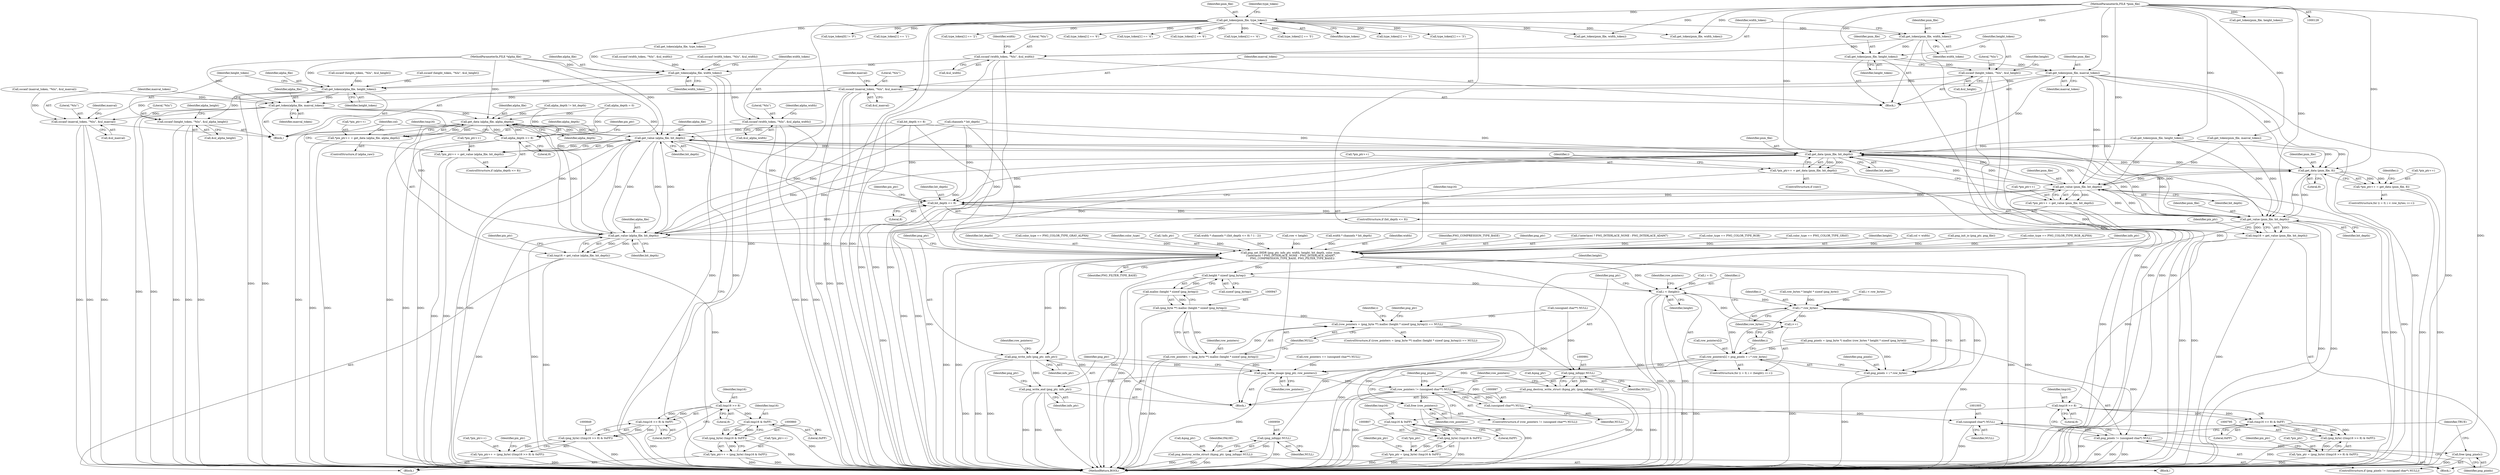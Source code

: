 digraph "1_Android_9d4853418ab2f754c2b63e091c29c5529b8b86ca_159@pointer" {
"1000301" [label="(Call,get_token(pnm_file, width_token))"];
"1000209" [label="(Call,get_token(pnm_file, type_token))"];
"1000129" [label="(MethodParameterIn,FILE *pnm_file)"];
"1000304" [label="(Call,sscanf (width_token, \"%lu\", &ul_width))"];
"1000527" [label="(Call,get_token(alpha_file, width_token))"];
"1000530" [label="(Call,sscanf (width_token, \"%lu\", &ul_alpha_width))"];
"1000546" [label="(Call,get_token(alpha_file, height_token))"];
"1000549" [label="(Call,sscanf (height_token, \"%lu\", &ul_alpha_height))"];
"1000565" [label="(Call,get_token(alpha_file, maxval_token))"];
"1000568" [label="(Call,sscanf (maxval_token, \"%lu\", &ul_maxval))"];
"1000822" [label="(Call,get_data (alpha_file, alpha_depth))"];
"1000818" [label="(Call,*pix_ptr++ = get_data (alpha_file, alpha_depth))"];
"1000827" [label="(Call,alpha_depth <= 8)"];
"1000834" [label="(Call,get_value (alpha_file, bit_depth))"];
"1000769" [label="(Call,get_data (pnm_file, bit_depth))"];
"1000736" [label="(Call,get_data (pnm_file, 8))"];
"1000732" [label="(Call,*pix_ptr++ = get_data (pnm_file, 8))"];
"1000781" [label="(Call,get_value (pnm_file, bit_depth))"];
"1000774" [label="(Call,bit_depth <= 8)"];
"1000788" [label="(Call,get_value (pnm_file, bit_depth))"];
"1000786" [label="(Call,tmp16 = get_value (pnm_file, bit_depth))"];
"1000797" [label="(Call,tmp16 >> 8)"];
"1000796" [label="(Call,(tmp16 >> 8) & 0xFF)"];
"1000794" [label="(Call,(png_byte) ((tmp16 >> 8) & 0xFF))"];
"1000791" [label="(Call,*pix_ptr = (png_byte) ((tmp16 >> 8) & 0xFF))"];
"1000808" [label="(Call,tmp16 & 0xFF)"];
"1000806" [label="(Call,(png_byte) (tmp16 & 0xFF))"];
"1000803" [label="(Call,*pix_ptr = (png_byte) (tmp16 & 0xFF))"];
"1000841" [label="(Call,get_value (alpha_file, bit_depth))"];
"1000839" [label="(Call,tmp16 = get_value (alpha_file, bit_depth))"];
"1000851" [label="(Call,tmp16 >> 8)"];
"1000850" [label="(Call,(tmp16 >> 8) & 0xFF)"];
"1000848" [label="(Call,(png_byte) ((tmp16 >> 8) & 0xFF))"];
"1000844" [label="(Call,*pix_ptr++ = (png_byte) ((tmp16 >> 8) & 0xFF))"];
"1000861" [label="(Call,tmp16 & 0xFF)"];
"1000859" [label="(Call,(png_byte) (tmp16 & 0xFF))"];
"1000855" [label="(Call,*pix_ptr++ = (png_byte) (tmp16 & 0xFF))"];
"1000918" [label="(Call,png_set_IHDR (png_ptr, info_ptr, width, height, bit_depth, color_type,\n (!interlace) ? PNG_INTERLACE_NONE : PNG_INTERLACE_ADAM7,\n    PNG_COMPRESSION_TYPE_BASE, PNG_FILTER_TYPE_BASE))"];
"1000932" [label="(Call,png_write_info (png_ptr, info_ptr))"];
"1000981" [label="(Call,png_write_image (png_ptr, row_pointers))"];
"1000984" [label="(Call,png_write_end (png_ptr, info_ptr))"];
"1000994" [label="(Call,row_pointers != (unsigned char**) NULL)"];
"1000999" [label="(Call,free (row_pointers))"];
"1000949" [label="(Call,height * sizeof (png_bytep))"];
"1000948" [label="(Call,malloc (height * sizeof (png_bytep)))"];
"1000946" [label="(Call,(png_byte **) malloc (height * sizeof (png_bytep)))"];
"1000943" [label="(Call,(row_pointers = (png_byte **) malloc (height * sizeof (png_bytep))) == NULL)"];
"1000958" [label="(Call,(png_infopp) NULL)"];
"1000955" [label="(Call,png_destroy_write_struct (&png_ptr, (png_infopp) NULL))"];
"1000990" [label="(Call,(png_infopp) NULL)"];
"1000987" [label="(Call,png_destroy_write_struct (&png_ptr, (png_infopp) NULL))"];
"1000996" [label="(Call,(unsigned char**) NULL)"];
"1001004" [label="(Call,(unsigned char*) NULL)"];
"1001002" [label="(Call,png_pixels != (unsigned char*) NULL)"];
"1001007" [label="(Call,free (png_pixels))"];
"1000944" [label="(Call,row_pointers = (png_byte **) malloc (height * sizeof (png_bytep)))"];
"1000967" [label="(Call,i < (height))"];
"1000978" [label="(Call,i * row_bytes)"];
"1000970" [label="(Call,i++)"];
"1000972" [label="(Call,row_pointers[i] = png_pixels + i * row_bytes)"];
"1000976" [label="(Call,png_pixels + i * row_bytes)"];
"1000777" [label="(Call,*pix_ptr++ = get_value (pnm_file, bit_depth))"];
"1000765" [label="(Call,*pix_ptr++ = get_data (pnm_file, bit_depth))"];
"1000830" [label="(Call,*pix_ptr++ = get_value (alpha_file, bit_depth))"];
"1000314" [label="(Call,get_token(pnm_file, height_token))"];
"1000317" [label="(Call,sscanf (height_token, \"%lu\", &ul_height))"];
"1000327" [label="(Call,get_token(pnm_file, maxval_token))"];
"1000330" [label="(Call,sscanf (maxval_token, \"%lu\", &ul_maxval))"];
"1000731" [label="(Identifier,i)"];
"1000307" [label="(Call,&ul_width)"];
"1000823" [label="(Identifier,alpha_file)"];
"1000686" [label="(Call,bit_depth <= 8)"];
"1000855" [label="(Call,*pix_ptr++ = (png_byte) (tmp16 & 0xFF))"];
"1000930" [label="(Identifier,PNG_COMPRESSION_TYPE_BASE)"];
"1000786" [label="(Call,tmp16 = get_value (pnm_file, bit_depth))"];
"1000693" [label="(Call,png_pixels = (png_byte *) malloc (row_bytes * height * sizeof (png_byte)))"];
"1000919" [label="(Identifier,png_ptr)"];
"1000129" [label="(MethodParameterIn,FILE *pnm_file)"];
"1000960" [label="(Identifier,NULL)"];
"1000829" [label="(Literal,8)"];
"1000330" [label="(Call,sscanf (maxval_token, \"%lu\", &ul_maxval))"];
"1000327" [label="(Call,get_token(pnm_file, maxval_token))"];
"1000550" [label="(Identifier,height_token)"];
"1000978" [label="(Call,i * row_bytes)"];
"1000799" [label="(Literal,8)"];
"1000925" [label="(Call,(!interlace) ? PNG_INTERLACE_NONE : PNG_INTERLACE_ADAM7)"];
"1000302" [label="(Identifier,pnm_file)"];
"1000782" [label="(Identifier,pnm_file)"];
"1000640" [label="(Call,color_type == PNG_COLOR_TYPE_RGB)"];
"1000787" [label="(Identifier,tmp16)"];
"1000532" [label="(Literal,\"%lu\")"];
"1000765" [label="(Call,*pix_ptr++ = get_data (pnm_file, bit_depth))"];
"1000780" [label="(Identifier,pix_ptr)"];
"1000415" [label="(Call,sscanf (height_token, \"%lu\", &ul_height))"];
"1000210" [label="(Identifier,pnm_file)"];
"1000551" [label="(Literal,\"%lu\")"];
"1000783" [label="(Identifier,bit_depth)"];
"1000624" [label="(Call,color_type == PNG_COLOR_TYPE_GRAY)"];
"1000932" [label="(Call,png_write_info (png_ptr, info_ptr))"];
"1000993" [label="(ControlStructure,if (row_pointers != (unsigned char**) NULL))"];
"1000566" [label="(Identifier,alpha_file)"];
"1000727" [label="(Call,i < row_bytes)"];
"1000922" [label="(Identifier,height)"];
"1000990" [label="(Call,(png_infopp) NULL)"];
"1000859" [label="(Call,(png_byte) (tmp16 & 0xFF))"];
"1000528" [label="(Identifier,alpha_file)"];
"1000531" [label="(Identifier,width_token)"];
"1000844" [label="(Call,*pix_ptr++ = (png_byte) ((tmp16 >> 8) & 0xFF))"];
"1000963" [label="(ControlStructure,for (i = 0; i < (height); i++))"];
"1000336" [label="(Identifier,maxval)"];
"1000785" [label="(Block,)"];
"1000847" [label="(Identifier,pix_ptr)"];
"1000723" [label="(ControlStructure,for (i = 0; i < row_bytes; i++))"];
"1000950" [label="(Identifier,height)"];
"1000862" [label="(Identifier,tmp16)"];
"1000794" [label="(Call,(png_byte) ((tmp16 >> 8) & 0xFF))"];
"1000301" [label="(Call,get_token(pnm_file, width_token))"];
"1000949" [label="(Call,height * sizeof (png_bytep))"];
"1000937" [label="(Identifier,row_pointers)"];
"1000328" [label="(Identifier,pnm_file)"];
"1000778" [label="(Call,*pix_ptr++)"];
"1000944" [label="(Call,row_pointers = (png_byte **) malloc (height * sizeof (png_bytep)))"];
"1000568" [label="(Call,sscanf (maxval_token, \"%lu\", &ul_maxval))"];
"1000314" [label="(Call,get_token(pnm_file, height_token))"];
"1000736" [label="(Call,get_data (pnm_file, 8))"];
"1000527" [label="(Call,get_token(alpha_file, width_token))"];
"1001000" [label="(Identifier,row_pointers)"];
"1000999" [label="(Call,free (row_pointers))"];
"1000215" [label="(Identifier,type_token)"];
"1000934" [label="(Identifier,info_ptr)"];
"1000852" [label="(Identifier,tmp16)"];
"1001007" [label="(Call,free (png_pixels))"];
"1000968" [label="(Identifier,i)"];
"1000774" [label="(Call,bit_depth <= 8)"];
"1000790" [label="(Identifier,bit_depth)"];
"1000836" [label="(Identifier,bit_depth)"];
"1001011" [label="(MethodReturn,BOOL)"];
"1000839" [label="(Call,tmp16 = get_value (alpha_file, bit_depth))"];
"1000971" [label="(Identifier,i)"];
"1000320" [label="(Call,&ul_height)"];
"1000248" [label="(Call,sscanf (width_token, \"%lu\", &ul_width))"];
"1000733" [label="(Call,*pix_ptr++)"];
"1000970" [label="(Call,i++)"];
"1000809" [label="(Identifier,tmp16)"];
"1000791" [label="(Call,*pix_ptr = (png_byte) ((tmp16 >> 8) & 0xFF))"];
"1000261" [label="(Call,sscanf (height_token, \"%lu\", &ul_height))"];
"1000972" [label="(Call,row_pointers[i] = png_pixels + i * row_bytes)"];
"1000318" [label="(Identifier,height_token)"];
"1000955" [label="(Call,png_destroy_write_struct (&png_ptr, (png_infopp) NULL))"];
"1000258" [label="(Call,get_token(pnm_file, height_token))"];
"1000763" [label="(ControlStructure,if (raw))"];
"1000838" [label="(Block,)"];
"1000536" [label="(Identifier,alpha_width)"];
"1000831" [label="(Call,*pix_ptr++)"];
"1000933" [label="(Identifier,png_ptr)"];
"1000974" [label="(Identifier,row_pointers)"];
"1000213" [label="(Call,type_token[0] != 'P')"];
"1000323" [label="(Identifier,height)"];
"1000306" [label="(Literal,\"%lu\")"];
"1000224" [label="(Call,type_token[1] == '1')"];
"1000810" [label="(Literal,0xFF)"];
"1000555" [label="(Identifier,alpha_height)"];
"1000854" [label="(Literal,0xFF)"];
"1000766" [label="(Call,*pix_ptr++)"];
"1000552" [label="(Call,&ul_alpha_height)"];
"1000982" [label="(Identifier,png_ptr)"];
"1000828" [label="(Identifier,alpha_depth)"];
"1000987" [label="(Call,png_destroy_write_struct (&png_ptr, (png_infopp) NULL))"];
"1000304" [label="(Call,sscanf (width_token, \"%lu\", &ul_width))"];
"1000981" [label="(Call,png_write_image (png_ptr, row_pointers))"];
"1000548" [label="(Identifier,height_token)"];
"1000737" [label="(Identifier,pnm_file)"];
"1000745" [label="(Call,col < width)"];
"1001002" [label="(Call,png_pixels != (unsigned char*) NULL)"];
"1000529" [label="(Identifier,width_token)"];
"1000845" [label="(Call,*pix_ptr++)"];
"1000775" [label="(Identifier,bit_depth)"];
"1000773" [label="(ControlStructure,if (bit_depth <= 8))"];
"1000402" [label="(Call,sscanf (width_token, \"%lu\", &ul_width))"];
"1000331" [label="(Identifier,maxval_token)"];
"1000777" [label="(Call,*pix_ptr++ = get_value (pnm_file, bit_depth))"];
"1000673" [label="(Call,channels * bit_depth)"];
"1000861" [label="(Call,tmp16 & 0xFF)"];
"1000546" [label="(Call,get_token(alpha_file, height_token))"];
"1000983" [label="(Identifier,row_pointers)"];
"1000942" [label="(ControlStructure,if ((row_pointers = (png_byte **) malloc (height * sizeof (png_bytep))) == NULL))"];
"1000998" [label="(Identifier,NULL)"];
"1000915" [label="(Call,png_init_io (png_ptr, png_file))"];
"1000648" [label="(Call,color_type == PNG_COLOR_TYPE_RGB_ALPHA)"];
"1000945" [label="(Identifier,row_pointers)"];
"1000428" [label="(Call,sscanf (maxval_token, \"%lu\", &ul_maxval))"];
"1000134" [label="(Block,)"];
"1000315" [label="(Identifier,pnm_file)"];
"1000995" [label="(Identifier,row_pointers)"];
"1001006" [label="(Identifier,NULL)"];
"1000822" [label="(Call,get_data (alpha_file, alpha_depth))"];
"1000827" [label="(Call,alpha_depth <= 8)"];
"1000280" [label="(Call,type_token[1] == '2')"];
"1000290" [label="(Block,)"];
"1000425" [label="(Call,get_token(pnm_file, maxval_token))"];
"1000863" [label="(Literal,0xFF)"];
"1000399" [label="(Call,get_token(pnm_file, width_token))"];
"1000833" [label="(Identifier,pix_ptr)"];
"1000965" [label="(Identifier,i)"];
"1000841" [label="(Call,get_value (alpha_file, bit_depth))"];
"1000316" [label="(Identifier,height_token)"];
"1000305" [label="(Identifier,width_token)"];
"1000980" [label="(Identifier,row_bytes)"];
"1000826" [label="(ControlStructure,if (alpha_depth <= 8))"];
"1000976" [label="(Call,png_pixels + i * row_bytes)"];
"1000979" [label="(Identifier,i)"];
"1000303" [label="(Identifier,width_token)"];
"1000804" [label="(Call,*pix_ptr)"];
"1000850" [label="(Call,(tmp16 >> 8) & 0xFF)"];
"1000946" [label="(Call,(png_byte **) malloc (height * sizeof (png_bytep)))"];
"1000840" [label="(Identifier,tmp16)"];
"1000383" [label="(Call,type_token[1] == '6')"];
"1000920" [label="(Identifier,info_ptr)"];
"1000229" [label="(Call,type_token[1] == '4')"];
"1001008" [label="(Identifier,png_pixels)"];
"1000412" [label="(Call,get_token(pnm_file, height_token))"];
"1000808" [label="(Call,tmp16 & 0xFF)"];
"1000989" [label="(Identifier,png_ptr)"];
"1000698" [label="(Call,row_bytes * height * sizeof (png_byte))"];
"1000192" [label="(Call,alpha_depth = 0)"];
"1000332" [label="(Literal,\"%lu\")"];
"1000818" [label="(Call,*pix_ptr++ = get_data (alpha_file, alpha_depth))"];
"1000948" [label="(Call,malloc (height * sizeof (png_bytep)))"];
"1000834" [label="(Call,get_value (alpha_file, bit_depth))"];
"1000986" [label="(Identifier,info_ptr)"];
"1000967" [label="(Call,i < (height))"];
"1000245" [label="(Call,get_token(pnm_file, width_token))"];
"1000533" [label="(Call,&ul_alpha_width)"];
"1000391" [label="(Call,type_token[1] == '6')"];
"1000953" [label="(Identifier,NULL)"];
"1000131" [label="(MethodParameterIn,FILE *alpha_file)"];
"1000761" [label="(Identifier,i)"];
"1000789" [label="(Identifier,pnm_file)"];
"1000951" [label="(Call,sizeof (png_bytep))"];
"1000793" [label="(Identifier,pix_ptr)"];
"1000848" [label="(Call,(png_byte) ((tmp16 >> 8) & 0xFF))"];
"1000992" [label="(Identifier,NULL)"];
"1000923" [label="(Identifier,bit_depth)"];
"1000632" [label="(Call,color_type == PNG_COLOR_TYPE_GRAY_ALPHA)"];
"1000816" [label="(ControlStructure,if (alpha_raw))"];
"1000549" [label="(Call,sscanf (height_token, \"%lu\", &ul_alpha_height))"];
"1000856" [label="(Call,*pix_ptr++)"];
"1000769" [label="(Call,get_data (pnm_file, bit_depth))"];
"1000788" [label="(Call,get_value (pnm_file, bit_depth))"];
"1000798" [label="(Identifier,tmp16)"];
"1000792" [label="(Call,*pix_ptr)"];
"1000924" [label="(Identifier,color_type)"];
"1000918" [label="(Call,png_set_IHDR (png_ptr, info_ptr, width, height, bit_depth, color_type,\n (!interlace) ? PNG_INTERLACE_NONE : PNG_INTERLACE_ADAM7,\n    PNG_COMPRESSION_TYPE_BASE, PNG_FILTER_TYPE_BASE))"];
"1000237" [label="(Call,type_token[1] == '4')"];
"1000209" [label="(Call,get_token(pnm_file, type_token))"];
"1000882" [label="(Call,!info_ptr)"];
"1001001" [label="(ControlStructure,if (png_pixels != (unsigned char*) NULL))"];
"1000835" [label="(Identifier,alpha_file)"];
"1000530" [label="(Call,sscanf (width_token, \"%lu\", &ul_alpha_width))"];
"1000977" [label="(Identifier,png_pixels)"];
"1000285" [label="(Call,type_token[1] == '5')"];
"1000853" [label="(Literal,8)"];
"1000988" [label="(Call,&png_ptr)"];
"1000800" [label="(Literal,0xFF)"];
"1000943" [label="(Call,(row_pointers = (png_byte **) malloc (height * sizeof (png_bytep))) == NULL)"];
"1000770" [label="(Identifier,pnm_file)"];
"1000858" [label="(Identifier,pix_ptr)"];
"1000570" [label="(Literal,\"%lu\")"];
"1000614" [label="(Call,alpha_depth != bit_depth)"];
"1000681" [label="(Call,width * channels * ((bit_depth <= 8) ? 1 : 2))"];
"1000211" [label="(Identifier,type_token)"];
"1000985" [label="(Identifier,png_ptr)"];
"1000494" [label="(Call,get_token(alpha_file, type_token))"];
"1000732" [label="(Call,*pix_ptr++ = get_data (pnm_file, 8))"];
"1001010" [label="(Identifier,TRUE)"];
"1000574" [label="(Identifier,maxval)"];
"1000519" [label="(Block,)"];
"1000317" [label="(Call,sscanf (height_token, \"%lu\", &ul_height))"];
"1000567" [label="(Identifier,maxval_token)"];
"1000958" [label="(Call,(png_infopp) NULL)"];
"1000329" [label="(Identifier,maxval_token)"];
"1000796" [label="(Call,(tmp16 >> 8) & 0xFF)"];
"1000806" [label="(Call,(png_byte) (tmp16 & 0xFF))"];
"1000803" [label="(Call,*pix_ptr = (png_byte) (tmp16 & 0xFF))"];
"1000984" [label="(Call,png_write_end (png_ptr, info_ptr))"];
"1000851" [label="(Call,tmp16 >> 8)"];
"1000714" [label="(Call,row < height)"];
"1000964" [label="(Call,i = 0)"];
"1000571" [label="(Call,&ul_maxval)"];
"1000936" [label="(Call,row_pointers == (unsigned char**) NULL)"];
"1000973" [label="(Call,row_pointers[i])"];
"1000962" [label="(Identifier,FALSE)"];
"1001003" [label="(Identifier,png_pixels)"];
"1000671" [label="(Call,width * channels * bit_depth)"];
"1000310" [label="(Identifier,width)"];
"1000797" [label="(Call,tmp16 >> 8)"];
"1000565" [label="(Call,get_token(alpha_file, maxval_token))"];
"1000819" [label="(Call,*pix_ptr++)"];
"1000771" [label="(Identifier,bit_depth)"];
"1000957" [label="(Identifier,png_ptr)"];
"1000293" [label="(Call,type_token[1] == '5')"];
"1000378" [label="(Call,type_token[1] == '3')"];
"1000931" [label="(Identifier,PNG_FILTER_TYPE_BASE)"];
"1000547" [label="(Identifier,alpha_file)"];
"1000830" [label="(Call,*pix_ptr++ = get_value (alpha_file, bit_depth))"];
"1000843" [label="(Identifier,bit_depth)"];
"1000319" [label="(Literal,\"%lu\")"];
"1000749" [label="(Identifier,col)"];
"1000333" [label="(Call,&ul_maxval)"];
"1000824" [label="(Identifier,alpha_depth)"];
"1000996" [label="(Call,(unsigned char**) NULL)"];
"1000842" [label="(Identifier,alpha_file)"];
"1000994" [label="(Call,row_pointers != (unsigned char**) NULL)"];
"1000738" [label="(Literal,8)"];
"1000802" [label="(Identifier,pix_ptr)"];
"1000954" [label="(Block,)"];
"1000938" [label="(Call,(unsigned char**) NULL)"];
"1000921" [label="(Identifier,width)"];
"1000956" [label="(Call,&png_ptr)"];
"1000969" [label="(Identifier,height)"];
"1000781" [label="(Call,get_value (pnm_file, bit_depth))"];
"1000812" [label="(Identifier,pix_ptr)"];
"1001004" [label="(Call,(unsigned char*) NULL)"];
"1000569" [label="(Identifier,maxval_token)"];
"1000776" [label="(Literal,8)"];
"1000301" -> "1000290"  [label="AST: "];
"1000301" -> "1000303"  [label="CFG: "];
"1000302" -> "1000301"  [label="AST: "];
"1000303" -> "1000301"  [label="AST: "];
"1000305" -> "1000301"  [label="CFG: "];
"1000301" -> "1001011"  [label="DDG: "];
"1000209" -> "1000301"  [label="DDG: "];
"1000129" -> "1000301"  [label="DDG: "];
"1000301" -> "1000304"  [label="DDG: "];
"1000301" -> "1000314"  [label="DDG: "];
"1000209" -> "1000134"  [label="AST: "];
"1000209" -> "1000211"  [label="CFG: "];
"1000210" -> "1000209"  [label="AST: "];
"1000211" -> "1000209"  [label="AST: "];
"1000215" -> "1000209"  [label="CFG: "];
"1000209" -> "1001011"  [label="DDG: "];
"1000209" -> "1001011"  [label="DDG: "];
"1000209" -> "1001011"  [label="DDG: "];
"1000129" -> "1000209"  [label="DDG: "];
"1000209" -> "1000213"  [label="DDG: "];
"1000209" -> "1000224"  [label="DDG: "];
"1000209" -> "1000229"  [label="DDG: "];
"1000209" -> "1000237"  [label="DDG: "];
"1000209" -> "1000245"  [label="DDG: "];
"1000209" -> "1000280"  [label="DDG: "];
"1000209" -> "1000285"  [label="DDG: "];
"1000209" -> "1000293"  [label="DDG: "];
"1000209" -> "1000378"  [label="DDG: "];
"1000209" -> "1000383"  [label="DDG: "];
"1000209" -> "1000391"  [label="DDG: "];
"1000209" -> "1000399"  [label="DDG: "];
"1000209" -> "1000494"  [label="DDG: "];
"1000129" -> "1000128"  [label="AST: "];
"1000129" -> "1001011"  [label="DDG: "];
"1000129" -> "1000245"  [label="DDG: "];
"1000129" -> "1000258"  [label="DDG: "];
"1000129" -> "1000314"  [label="DDG: "];
"1000129" -> "1000327"  [label="DDG: "];
"1000129" -> "1000399"  [label="DDG: "];
"1000129" -> "1000412"  [label="DDG: "];
"1000129" -> "1000425"  [label="DDG: "];
"1000129" -> "1000736"  [label="DDG: "];
"1000129" -> "1000769"  [label="DDG: "];
"1000129" -> "1000781"  [label="DDG: "];
"1000129" -> "1000788"  [label="DDG: "];
"1000304" -> "1000290"  [label="AST: "];
"1000304" -> "1000307"  [label="CFG: "];
"1000305" -> "1000304"  [label="AST: "];
"1000306" -> "1000304"  [label="AST: "];
"1000307" -> "1000304"  [label="AST: "];
"1000310" -> "1000304"  [label="CFG: "];
"1000304" -> "1001011"  [label="DDG: "];
"1000304" -> "1001011"  [label="DDG: "];
"1000304" -> "1001011"  [label="DDG: "];
"1000304" -> "1000527"  [label="DDG: "];
"1000527" -> "1000519"  [label="AST: "];
"1000527" -> "1000529"  [label="CFG: "];
"1000528" -> "1000527"  [label="AST: "];
"1000529" -> "1000527"  [label="AST: "];
"1000531" -> "1000527"  [label="CFG: "];
"1000527" -> "1001011"  [label="DDG: "];
"1000527" -> "1001011"  [label="DDG: "];
"1000494" -> "1000527"  [label="DDG: "];
"1000131" -> "1000527"  [label="DDG: "];
"1000402" -> "1000527"  [label="DDG: "];
"1000248" -> "1000527"  [label="DDG: "];
"1000527" -> "1000530"  [label="DDG: "];
"1000527" -> "1000546"  [label="DDG: "];
"1000530" -> "1000519"  [label="AST: "];
"1000530" -> "1000533"  [label="CFG: "];
"1000531" -> "1000530"  [label="AST: "];
"1000532" -> "1000530"  [label="AST: "];
"1000533" -> "1000530"  [label="AST: "];
"1000536" -> "1000530"  [label="CFG: "];
"1000530" -> "1001011"  [label="DDG: "];
"1000530" -> "1001011"  [label="DDG: "];
"1000530" -> "1001011"  [label="DDG: "];
"1000546" -> "1000519"  [label="AST: "];
"1000546" -> "1000548"  [label="CFG: "];
"1000547" -> "1000546"  [label="AST: "];
"1000548" -> "1000546"  [label="AST: "];
"1000550" -> "1000546"  [label="CFG: "];
"1000546" -> "1001011"  [label="DDG: "];
"1000546" -> "1001011"  [label="DDG: "];
"1000131" -> "1000546"  [label="DDG: "];
"1000317" -> "1000546"  [label="DDG: "];
"1000415" -> "1000546"  [label="DDG: "];
"1000261" -> "1000546"  [label="DDG: "];
"1000546" -> "1000549"  [label="DDG: "];
"1000546" -> "1000565"  [label="DDG: "];
"1000549" -> "1000519"  [label="AST: "];
"1000549" -> "1000552"  [label="CFG: "];
"1000550" -> "1000549"  [label="AST: "];
"1000551" -> "1000549"  [label="AST: "];
"1000552" -> "1000549"  [label="AST: "];
"1000555" -> "1000549"  [label="CFG: "];
"1000549" -> "1001011"  [label="DDG: "];
"1000549" -> "1001011"  [label="DDG: "];
"1000549" -> "1001011"  [label="DDG: "];
"1000565" -> "1000519"  [label="AST: "];
"1000565" -> "1000567"  [label="CFG: "];
"1000566" -> "1000565"  [label="AST: "];
"1000567" -> "1000565"  [label="AST: "];
"1000569" -> "1000565"  [label="CFG: "];
"1000565" -> "1001011"  [label="DDG: "];
"1000565" -> "1001011"  [label="DDG: "];
"1000131" -> "1000565"  [label="DDG: "];
"1000330" -> "1000565"  [label="DDG: "];
"1000428" -> "1000565"  [label="DDG: "];
"1000565" -> "1000568"  [label="DDG: "];
"1000565" -> "1000822"  [label="DDG: "];
"1000565" -> "1000834"  [label="DDG: "];
"1000565" -> "1000841"  [label="DDG: "];
"1000568" -> "1000519"  [label="AST: "];
"1000568" -> "1000571"  [label="CFG: "];
"1000569" -> "1000568"  [label="AST: "];
"1000570" -> "1000568"  [label="AST: "];
"1000571" -> "1000568"  [label="AST: "];
"1000574" -> "1000568"  [label="CFG: "];
"1000568" -> "1001011"  [label="DDG: "];
"1000568" -> "1001011"  [label="DDG: "];
"1000568" -> "1001011"  [label="DDG: "];
"1000330" -> "1000568"  [label="DDG: "];
"1000428" -> "1000568"  [label="DDG: "];
"1000822" -> "1000818"  [label="AST: "];
"1000822" -> "1000824"  [label="CFG: "];
"1000823" -> "1000822"  [label="AST: "];
"1000824" -> "1000822"  [label="AST: "];
"1000818" -> "1000822"  [label="CFG: "];
"1000822" -> "1001011"  [label="DDG: "];
"1000822" -> "1001011"  [label="DDG: "];
"1000822" -> "1000818"  [label="DDG: "];
"1000822" -> "1000818"  [label="DDG: "];
"1000834" -> "1000822"  [label="DDG: "];
"1000841" -> "1000822"  [label="DDG: "];
"1000131" -> "1000822"  [label="DDG: "];
"1000614" -> "1000822"  [label="DDG: "];
"1000827" -> "1000822"  [label="DDG: "];
"1000192" -> "1000822"  [label="DDG: "];
"1000822" -> "1000827"  [label="DDG: "];
"1000822" -> "1000834"  [label="DDG: "];
"1000822" -> "1000841"  [label="DDG: "];
"1000818" -> "1000816"  [label="AST: "];
"1000819" -> "1000818"  [label="AST: "];
"1000749" -> "1000818"  [label="CFG: "];
"1000818" -> "1001011"  [label="DDG: "];
"1000818" -> "1001011"  [label="DDG: "];
"1000827" -> "1000826"  [label="AST: "];
"1000827" -> "1000829"  [label="CFG: "];
"1000828" -> "1000827"  [label="AST: "];
"1000829" -> "1000827"  [label="AST: "];
"1000833" -> "1000827"  [label="CFG: "];
"1000840" -> "1000827"  [label="CFG: "];
"1000827" -> "1001011"  [label="DDG: "];
"1000827" -> "1001011"  [label="DDG: "];
"1000614" -> "1000827"  [label="DDG: "];
"1000192" -> "1000827"  [label="DDG: "];
"1000834" -> "1000830"  [label="AST: "];
"1000834" -> "1000836"  [label="CFG: "];
"1000835" -> "1000834"  [label="AST: "];
"1000836" -> "1000834"  [label="AST: "];
"1000830" -> "1000834"  [label="CFG: "];
"1000834" -> "1001011"  [label="DDG: "];
"1000834" -> "1001011"  [label="DDG: "];
"1000834" -> "1000769"  [label="DDG: "];
"1000834" -> "1000774"  [label="DDG: "];
"1000834" -> "1000830"  [label="DDG: "];
"1000834" -> "1000830"  [label="DDG: "];
"1000841" -> "1000834"  [label="DDG: "];
"1000841" -> "1000834"  [label="DDG: "];
"1000131" -> "1000834"  [label="DDG: "];
"1000781" -> "1000834"  [label="DDG: "];
"1000788" -> "1000834"  [label="DDG: "];
"1000673" -> "1000834"  [label="DDG: "];
"1000686" -> "1000834"  [label="DDG: "];
"1000769" -> "1000834"  [label="DDG: "];
"1000834" -> "1000841"  [label="DDG: "];
"1000834" -> "1000841"  [label="DDG: "];
"1000834" -> "1000918"  [label="DDG: "];
"1000769" -> "1000765"  [label="AST: "];
"1000769" -> "1000771"  [label="CFG: "];
"1000770" -> "1000769"  [label="AST: "];
"1000771" -> "1000769"  [label="AST: "];
"1000765" -> "1000769"  [label="CFG: "];
"1000769" -> "1001011"  [label="DDG: "];
"1000769" -> "1001011"  [label="DDG: "];
"1000769" -> "1000736"  [label="DDG: "];
"1000769" -> "1000765"  [label="DDG: "];
"1000769" -> "1000765"  [label="DDG: "];
"1000258" -> "1000769"  [label="DDG: "];
"1000788" -> "1000769"  [label="DDG: "];
"1000788" -> "1000769"  [label="DDG: "];
"1000327" -> "1000769"  [label="DDG: "];
"1000736" -> "1000769"  [label="DDG: "];
"1000781" -> "1000769"  [label="DDG: "];
"1000781" -> "1000769"  [label="DDG: "];
"1000425" -> "1000769"  [label="DDG: "];
"1000841" -> "1000769"  [label="DDG: "];
"1000673" -> "1000769"  [label="DDG: "];
"1000686" -> "1000769"  [label="DDG: "];
"1000769" -> "1000774"  [label="DDG: "];
"1000769" -> "1000781"  [label="DDG: "];
"1000769" -> "1000788"  [label="DDG: "];
"1000769" -> "1000841"  [label="DDG: "];
"1000769" -> "1000918"  [label="DDG: "];
"1000736" -> "1000732"  [label="AST: "];
"1000736" -> "1000738"  [label="CFG: "];
"1000737" -> "1000736"  [label="AST: "];
"1000738" -> "1000736"  [label="AST: "];
"1000732" -> "1000736"  [label="CFG: "];
"1000736" -> "1001011"  [label="DDG: "];
"1000736" -> "1000732"  [label="DDG: "];
"1000736" -> "1000732"  [label="DDG: "];
"1000258" -> "1000736"  [label="DDG: "];
"1000788" -> "1000736"  [label="DDG: "];
"1000327" -> "1000736"  [label="DDG: "];
"1000781" -> "1000736"  [label="DDG: "];
"1000425" -> "1000736"  [label="DDG: "];
"1000736" -> "1000781"  [label="DDG: "];
"1000736" -> "1000788"  [label="DDG: "];
"1000732" -> "1000723"  [label="AST: "];
"1000733" -> "1000732"  [label="AST: "];
"1000731" -> "1000732"  [label="CFG: "];
"1000732" -> "1001011"  [label="DDG: "];
"1000732" -> "1001011"  [label="DDG: "];
"1000781" -> "1000777"  [label="AST: "];
"1000781" -> "1000783"  [label="CFG: "];
"1000782" -> "1000781"  [label="AST: "];
"1000783" -> "1000781"  [label="AST: "];
"1000777" -> "1000781"  [label="CFG: "];
"1000781" -> "1001011"  [label="DDG: "];
"1000781" -> "1001011"  [label="DDG: "];
"1000781" -> "1000774"  [label="DDG: "];
"1000781" -> "1000777"  [label="DDG: "];
"1000781" -> "1000777"  [label="DDG: "];
"1000258" -> "1000781"  [label="DDG: "];
"1000788" -> "1000781"  [label="DDG: "];
"1000327" -> "1000781"  [label="DDG: "];
"1000425" -> "1000781"  [label="DDG: "];
"1000774" -> "1000781"  [label="DDG: "];
"1000781" -> "1000788"  [label="DDG: "];
"1000781" -> "1000841"  [label="DDG: "];
"1000781" -> "1000918"  [label="DDG: "];
"1000774" -> "1000773"  [label="AST: "];
"1000774" -> "1000776"  [label="CFG: "];
"1000775" -> "1000774"  [label="AST: "];
"1000776" -> "1000774"  [label="AST: "];
"1000780" -> "1000774"  [label="CFG: "];
"1000787" -> "1000774"  [label="CFG: "];
"1000774" -> "1001011"  [label="DDG: "];
"1000841" -> "1000774"  [label="DDG: "];
"1000788" -> "1000774"  [label="DDG: "];
"1000673" -> "1000774"  [label="DDG: "];
"1000686" -> "1000774"  [label="DDG: "];
"1000774" -> "1000788"  [label="DDG: "];
"1000788" -> "1000786"  [label="AST: "];
"1000788" -> "1000790"  [label="CFG: "];
"1000789" -> "1000788"  [label="AST: "];
"1000790" -> "1000788"  [label="AST: "];
"1000786" -> "1000788"  [label="CFG: "];
"1000788" -> "1001011"  [label="DDG: "];
"1000788" -> "1001011"  [label="DDG: "];
"1000788" -> "1000786"  [label="DDG: "];
"1000788" -> "1000786"  [label="DDG: "];
"1000258" -> "1000788"  [label="DDG: "];
"1000327" -> "1000788"  [label="DDG: "];
"1000425" -> "1000788"  [label="DDG: "];
"1000788" -> "1000841"  [label="DDG: "];
"1000788" -> "1000918"  [label="DDG: "];
"1000786" -> "1000785"  [label="AST: "];
"1000787" -> "1000786"  [label="AST: "];
"1000793" -> "1000786"  [label="CFG: "];
"1000786" -> "1001011"  [label="DDG: "];
"1000786" -> "1000797"  [label="DDG: "];
"1000797" -> "1000796"  [label="AST: "];
"1000797" -> "1000799"  [label="CFG: "];
"1000798" -> "1000797"  [label="AST: "];
"1000799" -> "1000797"  [label="AST: "];
"1000800" -> "1000797"  [label="CFG: "];
"1000797" -> "1000796"  [label="DDG: "];
"1000797" -> "1000796"  [label="DDG: "];
"1000797" -> "1000808"  [label="DDG: "];
"1000796" -> "1000794"  [label="AST: "];
"1000796" -> "1000800"  [label="CFG: "];
"1000800" -> "1000796"  [label="AST: "];
"1000794" -> "1000796"  [label="CFG: "];
"1000796" -> "1001011"  [label="DDG: "];
"1000796" -> "1000794"  [label="DDG: "];
"1000796" -> "1000794"  [label="DDG: "];
"1000794" -> "1000791"  [label="AST: "];
"1000795" -> "1000794"  [label="AST: "];
"1000791" -> "1000794"  [label="CFG: "];
"1000794" -> "1001011"  [label="DDG: "];
"1000794" -> "1000791"  [label="DDG: "];
"1000791" -> "1000785"  [label="AST: "];
"1000792" -> "1000791"  [label="AST: "];
"1000802" -> "1000791"  [label="CFG: "];
"1000791" -> "1001011"  [label="DDG: "];
"1000808" -> "1000806"  [label="AST: "];
"1000808" -> "1000810"  [label="CFG: "];
"1000809" -> "1000808"  [label="AST: "];
"1000810" -> "1000808"  [label="AST: "];
"1000806" -> "1000808"  [label="CFG: "];
"1000808" -> "1001011"  [label="DDG: "];
"1000808" -> "1000806"  [label="DDG: "];
"1000808" -> "1000806"  [label="DDG: "];
"1000806" -> "1000803"  [label="AST: "];
"1000807" -> "1000806"  [label="AST: "];
"1000803" -> "1000806"  [label="CFG: "];
"1000806" -> "1001011"  [label="DDG: "];
"1000806" -> "1000803"  [label="DDG: "];
"1000803" -> "1000785"  [label="AST: "];
"1000804" -> "1000803"  [label="AST: "];
"1000812" -> "1000803"  [label="CFG: "];
"1000803" -> "1001011"  [label="DDG: "];
"1000803" -> "1001011"  [label="DDG: "];
"1000841" -> "1000839"  [label="AST: "];
"1000841" -> "1000843"  [label="CFG: "];
"1000842" -> "1000841"  [label="AST: "];
"1000843" -> "1000841"  [label="AST: "];
"1000839" -> "1000841"  [label="CFG: "];
"1000841" -> "1001011"  [label="DDG: "];
"1000841" -> "1001011"  [label="DDG: "];
"1000841" -> "1000839"  [label="DDG: "];
"1000841" -> "1000839"  [label="DDG: "];
"1000131" -> "1000841"  [label="DDG: "];
"1000673" -> "1000841"  [label="DDG: "];
"1000686" -> "1000841"  [label="DDG: "];
"1000841" -> "1000918"  [label="DDG: "];
"1000839" -> "1000838"  [label="AST: "];
"1000840" -> "1000839"  [label="AST: "];
"1000847" -> "1000839"  [label="CFG: "];
"1000839" -> "1001011"  [label="DDG: "];
"1000839" -> "1000851"  [label="DDG: "];
"1000851" -> "1000850"  [label="AST: "];
"1000851" -> "1000853"  [label="CFG: "];
"1000852" -> "1000851"  [label="AST: "];
"1000853" -> "1000851"  [label="AST: "];
"1000854" -> "1000851"  [label="CFG: "];
"1000851" -> "1000850"  [label="DDG: "];
"1000851" -> "1000850"  [label="DDG: "];
"1000851" -> "1000861"  [label="DDG: "];
"1000850" -> "1000848"  [label="AST: "];
"1000850" -> "1000854"  [label="CFG: "];
"1000854" -> "1000850"  [label="AST: "];
"1000848" -> "1000850"  [label="CFG: "];
"1000850" -> "1001011"  [label="DDG: "];
"1000850" -> "1000848"  [label="DDG: "];
"1000850" -> "1000848"  [label="DDG: "];
"1000848" -> "1000844"  [label="AST: "];
"1000849" -> "1000848"  [label="AST: "];
"1000844" -> "1000848"  [label="CFG: "];
"1000848" -> "1001011"  [label="DDG: "];
"1000848" -> "1000844"  [label="DDG: "];
"1000844" -> "1000838"  [label="AST: "];
"1000845" -> "1000844"  [label="AST: "];
"1000858" -> "1000844"  [label="CFG: "];
"1000844" -> "1001011"  [label="DDG: "];
"1000861" -> "1000859"  [label="AST: "];
"1000861" -> "1000863"  [label="CFG: "];
"1000862" -> "1000861"  [label="AST: "];
"1000863" -> "1000861"  [label="AST: "];
"1000859" -> "1000861"  [label="CFG: "];
"1000861" -> "1001011"  [label="DDG: "];
"1000861" -> "1000859"  [label="DDG: "];
"1000861" -> "1000859"  [label="DDG: "];
"1000859" -> "1000855"  [label="AST: "];
"1000860" -> "1000859"  [label="AST: "];
"1000855" -> "1000859"  [label="CFG: "];
"1000859" -> "1001011"  [label="DDG: "];
"1000859" -> "1000855"  [label="DDG: "];
"1000855" -> "1000838"  [label="AST: "];
"1000856" -> "1000855"  [label="AST: "];
"1000749" -> "1000855"  [label="CFG: "];
"1000855" -> "1001011"  [label="DDG: "];
"1000855" -> "1001011"  [label="DDG: "];
"1000918" -> "1000134"  [label="AST: "];
"1000918" -> "1000931"  [label="CFG: "];
"1000919" -> "1000918"  [label="AST: "];
"1000920" -> "1000918"  [label="AST: "];
"1000921" -> "1000918"  [label="AST: "];
"1000922" -> "1000918"  [label="AST: "];
"1000923" -> "1000918"  [label="AST: "];
"1000924" -> "1000918"  [label="AST: "];
"1000925" -> "1000918"  [label="AST: "];
"1000930" -> "1000918"  [label="AST: "];
"1000931" -> "1000918"  [label="AST: "];
"1000933" -> "1000918"  [label="CFG: "];
"1000918" -> "1001011"  [label="DDG: "];
"1000918" -> "1001011"  [label="DDG: "];
"1000918" -> "1001011"  [label="DDG: "];
"1000918" -> "1001011"  [label="DDG: "];
"1000918" -> "1001011"  [label="DDG: "];
"1000918" -> "1001011"  [label="DDG: "];
"1000918" -> "1001011"  [label="DDG: "];
"1000915" -> "1000918"  [label="DDG: "];
"1000882" -> "1000918"  [label="DDG: "];
"1000681" -> "1000918"  [label="DDG: "];
"1000745" -> "1000918"  [label="DDG: "];
"1000671" -> "1000918"  [label="DDG: "];
"1000714" -> "1000918"  [label="DDG: "];
"1000673" -> "1000918"  [label="DDG: "];
"1000686" -> "1000918"  [label="DDG: "];
"1000640" -> "1000918"  [label="DDG: "];
"1000632" -> "1000918"  [label="DDG: "];
"1000624" -> "1000918"  [label="DDG: "];
"1000648" -> "1000918"  [label="DDG: "];
"1000918" -> "1000932"  [label="DDG: "];
"1000918" -> "1000932"  [label="DDG: "];
"1000918" -> "1000949"  [label="DDG: "];
"1000918" -> "1000967"  [label="DDG: "];
"1000932" -> "1000134"  [label="AST: "];
"1000932" -> "1000934"  [label="CFG: "];
"1000933" -> "1000932"  [label="AST: "];
"1000934" -> "1000932"  [label="AST: "];
"1000937" -> "1000932"  [label="CFG: "];
"1000932" -> "1001011"  [label="DDG: "];
"1000932" -> "1001011"  [label="DDG: "];
"1000932" -> "1001011"  [label="DDG: "];
"1000932" -> "1000981"  [label="DDG: "];
"1000932" -> "1000984"  [label="DDG: "];
"1000981" -> "1000134"  [label="AST: "];
"1000981" -> "1000983"  [label="CFG: "];
"1000982" -> "1000981"  [label="AST: "];
"1000983" -> "1000981"  [label="AST: "];
"1000985" -> "1000981"  [label="CFG: "];
"1000981" -> "1001011"  [label="DDG: "];
"1000936" -> "1000981"  [label="DDG: "];
"1000972" -> "1000981"  [label="DDG: "];
"1000944" -> "1000981"  [label="DDG: "];
"1000981" -> "1000984"  [label="DDG: "];
"1000981" -> "1000994"  [label="DDG: "];
"1000984" -> "1000134"  [label="AST: "];
"1000984" -> "1000986"  [label="CFG: "];
"1000985" -> "1000984"  [label="AST: "];
"1000986" -> "1000984"  [label="AST: "];
"1000989" -> "1000984"  [label="CFG: "];
"1000984" -> "1001011"  [label="DDG: "];
"1000984" -> "1001011"  [label="DDG: "];
"1000984" -> "1001011"  [label="DDG: "];
"1000994" -> "1000993"  [label="AST: "];
"1000994" -> "1000996"  [label="CFG: "];
"1000995" -> "1000994"  [label="AST: "];
"1000996" -> "1000994"  [label="AST: "];
"1001000" -> "1000994"  [label="CFG: "];
"1001003" -> "1000994"  [label="CFG: "];
"1000994" -> "1001011"  [label="DDG: "];
"1000994" -> "1001011"  [label="DDG: "];
"1000994" -> "1001011"  [label="DDG: "];
"1000972" -> "1000994"  [label="DDG: "];
"1000996" -> "1000994"  [label="DDG: "];
"1000994" -> "1000999"  [label="DDG: "];
"1000999" -> "1000993"  [label="AST: "];
"1000999" -> "1001000"  [label="CFG: "];
"1001000" -> "1000999"  [label="AST: "];
"1001003" -> "1000999"  [label="CFG: "];
"1000999" -> "1001011"  [label="DDG: "];
"1000972" -> "1000999"  [label="DDG: "];
"1000949" -> "1000948"  [label="AST: "];
"1000949" -> "1000951"  [label="CFG: "];
"1000950" -> "1000949"  [label="AST: "];
"1000951" -> "1000949"  [label="AST: "];
"1000948" -> "1000949"  [label="CFG: "];
"1000949" -> "1001011"  [label="DDG: "];
"1000949" -> "1000948"  [label="DDG: "];
"1000949" -> "1000967"  [label="DDG: "];
"1000948" -> "1000946"  [label="AST: "];
"1000946" -> "1000948"  [label="CFG: "];
"1000948" -> "1001011"  [label="DDG: "];
"1000948" -> "1000946"  [label="DDG: "];
"1000946" -> "1000944"  [label="AST: "];
"1000947" -> "1000946"  [label="AST: "];
"1000944" -> "1000946"  [label="CFG: "];
"1000946" -> "1001011"  [label="DDG: "];
"1000946" -> "1000943"  [label="DDG: "];
"1000946" -> "1000944"  [label="DDG: "];
"1000943" -> "1000942"  [label="AST: "];
"1000943" -> "1000953"  [label="CFG: "];
"1000944" -> "1000943"  [label="AST: "];
"1000953" -> "1000943"  [label="AST: "];
"1000957" -> "1000943"  [label="CFG: "];
"1000965" -> "1000943"  [label="CFG: "];
"1000943" -> "1001011"  [label="DDG: "];
"1000944" -> "1000943"  [label="DDG: "];
"1000938" -> "1000943"  [label="DDG: "];
"1000943" -> "1000958"  [label="DDG: "];
"1000943" -> "1000990"  [label="DDG: "];
"1000958" -> "1000955"  [label="AST: "];
"1000958" -> "1000960"  [label="CFG: "];
"1000959" -> "1000958"  [label="AST: "];
"1000960" -> "1000958"  [label="AST: "];
"1000955" -> "1000958"  [label="CFG: "];
"1000958" -> "1001011"  [label="DDG: "];
"1000958" -> "1000955"  [label="DDG: "];
"1000955" -> "1000954"  [label="AST: "];
"1000956" -> "1000955"  [label="AST: "];
"1000962" -> "1000955"  [label="CFG: "];
"1000955" -> "1001011"  [label="DDG: "];
"1000955" -> "1001011"  [label="DDG: "];
"1000955" -> "1001011"  [label="DDG: "];
"1000990" -> "1000987"  [label="AST: "];
"1000990" -> "1000992"  [label="CFG: "];
"1000991" -> "1000990"  [label="AST: "];
"1000992" -> "1000990"  [label="AST: "];
"1000987" -> "1000990"  [label="CFG: "];
"1000990" -> "1000987"  [label="DDG: "];
"1000938" -> "1000990"  [label="DDG: "];
"1000990" -> "1000996"  [label="DDG: "];
"1000987" -> "1000134"  [label="AST: "];
"1000988" -> "1000987"  [label="AST: "];
"1000995" -> "1000987"  [label="CFG: "];
"1000987" -> "1001011"  [label="DDG: "];
"1000987" -> "1001011"  [label="DDG: "];
"1000987" -> "1001011"  [label="DDG: "];
"1000996" -> "1000998"  [label="CFG: "];
"1000997" -> "1000996"  [label="AST: "];
"1000998" -> "1000996"  [label="AST: "];
"1000996" -> "1001004"  [label="DDG: "];
"1001004" -> "1001002"  [label="AST: "];
"1001004" -> "1001006"  [label="CFG: "];
"1001005" -> "1001004"  [label="AST: "];
"1001006" -> "1001004"  [label="AST: "];
"1001002" -> "1001004"  [label="CFG: "];
"1001004" -> "1001011"  [label="DDG: "];
"1001004" -> "1001002"  [label="DDG: "];
"1001002" -> "1001001"  [label="AST: "];
"1001003" -> "1001002"  [label="AST: "];
"1001008" -> "1001002"  [label="CFG: "];
"1001010" -> "1001002"  [label="CFG: "];
"1001002" -> "1001011"  [label="DDG: "];
"1001002" -> "1001011"  [label="DDG: "];
"1001002" -> "1001011"  [label="DDG: "];
"1000693" -> "1001002"  [label="DDG: "];
"1001002" -> "1001007"  [label="DDG: "];
"1001007" -> "1001001"  [label="AST: "];
"1001007" -> "1001008"  [label="CFG: "];
"1001008" -> "1001007"  [label="AST: "];
"1001010" -> "1001007"  [label="CFG: "];
"1001007" -> "1001011"  [label="DDG: "];
"1000945" -> "1000944"  [label="AST: "];
"1000953" -> "1000944"  [label="CFG: "];
"1000944" -> "1001011"  [label="DDG: "];
"1000944" -> "1001011"  [label="DDG: "];
"1000967" -> "1000963"  [label="AST: "];
"1000967" -> "1000969"  [label="CFG: "];
"1000968" -> "1000967"  [label="AST: "];
"1000969" -> "1000967"  [label="AST: "];
"1000974" -> "1000967"  [label="CFG: "];
"1000982" -> "1000967"  [label="CFG: "];
"1000967" -> "1001011"  [label="DDG: "];
"1000967" -> "1001011"  [label="DDG: "];
"1000967" -> "1001011"  [label="DDG: "];
"1000964" -> "1000967"  [label="DDG: "];
"1000970" -> "1000967"  [label="DDG: "];
"1000967" -> "1000978"  [label="DDG: "];
"1000978" -> "1000976"  [label="AST: "];
"1000978" -> "1000980"  [label="CFG: "];
"1000979" -> "1000978"  [label="AST: "];
"1000980" -> "1000978"  [label="AST: "];
"1000976" -> "1000978"  [label="CFG: "];
"1000978" -> "1001011"  [label="DDG: "];
"1000978" -> "1000970"  [label="DDG: "];
"1000978" -> "1000972"  [label="DDG: "];
"1000978" -> "1000972"  [label="DDG: "];
"1000978" -> "1000976"  [label="DDG: "];
"1000978" -> "1000976"  [label="DDG: "];
"1000727" -> "1000978"  [label="DDG: "];
"1000698" -> "1000978"  [label="DDG: "];
"1000970" -> "1000963"  [label="AST: "];
"1000970" -> "1000971"  [label="CFG: "];
"1000971" -> "1000970"  [label="AST: "];
"1000968" -> "1000970"  [label="CFG: "];
"1000972" -> "1000963"  [label="AST: "];
"1000972" -> "1000976"  [label="CFG: "];
"1000973" -> "1000972"  [label="AST: "];
"1000976" -> "1000972"  [label="AST: "];
"1000971" -> "1000972"  [label="CFG: "];
"1000972" -> "1001011"  [label="DDG: "];
"1000972" -> "1001011"  [label="DDG: "];
"1000693" -> "1000972"  [label="DDG: "];
"1000977" -> "1000976"  [label="AST: "];
"1000976" -> "1001011"  [label="DDG: "];
"1000693" -> "1000976"  [label="DDG: "];
"1000777" -> "1000773"  [label="AST: "];
"1000778" -> "1000777"  [label="AST: "];
"1000761" -> "1000777"  [label="CFG: "];
"1000777" -> "1001011"  [label="DDG: "];
"1000777" -> "1001011"  [label="DDG: "];
"1000765" -> "1000763"  [label="AST: "];
"1000766" -> "1000765"  [label="AST: "];
"1000761" -> "1000765"  [label="CFG: "];
"1000765" -> "1001011"  [label="DDG: "];
"1000765" -> "1001011"  [label="DDG: "];
"1000830" -> "1000826"  [label="AST: "];
"1000831" -> "1000830"  [label="AST: "];
"1000749" -> "1000830"  [label="CFG: "];
"1000830" -> "1001011"  [label="DDG: "];
"1000830" -> "1001011"  [label="DDG: "];
"1000314" -> "1000290"  [label="AST: "];
"1000314" -> "1000316"  [label="CFG: "];
"1000315" -> "1000314"  [label="AST: "];
"1000316" -> "1000314"  [label="AST: "];
"1000318" -> "1000314"  [label="CFG: "];
"1000314" -> "1001011"  [label="DDG: "];
"1000314" -> "1000317"  [label="DDG: "];
"1000314" -> "1000327"  [label="DDG: "];
"1000317" -> "1000290"  [label="AST: "];
"1000317" -> "1000320"  [label="CFG: "];
"1000318" -> "1000317"  [label="AST: "];
"1000319" -> "1000317"  [label="AST: "];
"1000320" -> "1000317"  [label="AST: "];
"1000323" -> "1000317"  [label="CFG: "];
"1000317" -> "1001011"  [label="DDG: "];
"1000317" -> "1001011"  [label="DDG: "];
"1000317" -> "1001011"  [label="DDG: "];
"1000327" -> "1000290"  [label="AST: "];
"1000327" -> "1000329"  [label="CFG: "];
"1000328" -> "1000327"  [label="AST: "];
"1000329" -> "1000327"  [label="AST: "];
"1000331" -> "1000327"  [label="CFG: "];
"1000327" -> "1001011"  [label="DDG: "];
"1000327" -> "1001011"  [label="DDG: "];
"1000327" -> "1000330"  [label="DDG: "];
"1000330" -> "1000290"  [label="AST: "];
"1000330" -> "1000333"  [label="CFG: "];
"1000331" -> "1000330"  [label="AST: "];
"1000332" -> "1000330"  [label="AST: "];
"1000333" -> "1000330"  [label="AST: "];
"1000336" -> "1000330"  [label="CFG: "];
"1000330" -> "1001011"  [label="DDG: "];
"1000330" -> "1001011"  [label="DDG: "];
"1000330" -> "1001011"  [label="DDG: "];
}
